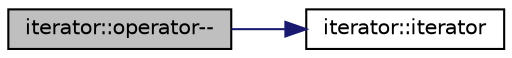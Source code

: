 digraph "iterator::operator--"
{
 // LATEX_PDF_SIZE
  edge [fontname="Helvetica",fontsize="10",labelfontname="Helvetica",labelfontsize="10"];
  node [fontname="Helvetica",fontsize="10",shape=record];
  rankdir="LR";
  Node24 [label="iterator::operator--",height=0.2,width=0.4,color="black", fillcolor="grey75", style="filled", fontcolor="black",tooltip="it–;"];
  Node24 -> Node25 [color="midnightblue",fontsize="10",style="solid",fontname="Helvetica"];
  Node25 [label="iterator::iterator",height=0.2,width=0.4,color="black", fillcolor="white", style="filled",URL="$classiterator.html#ae85cf6d4872d60de33254e343ad3eb15",tooltip=" "];
}
